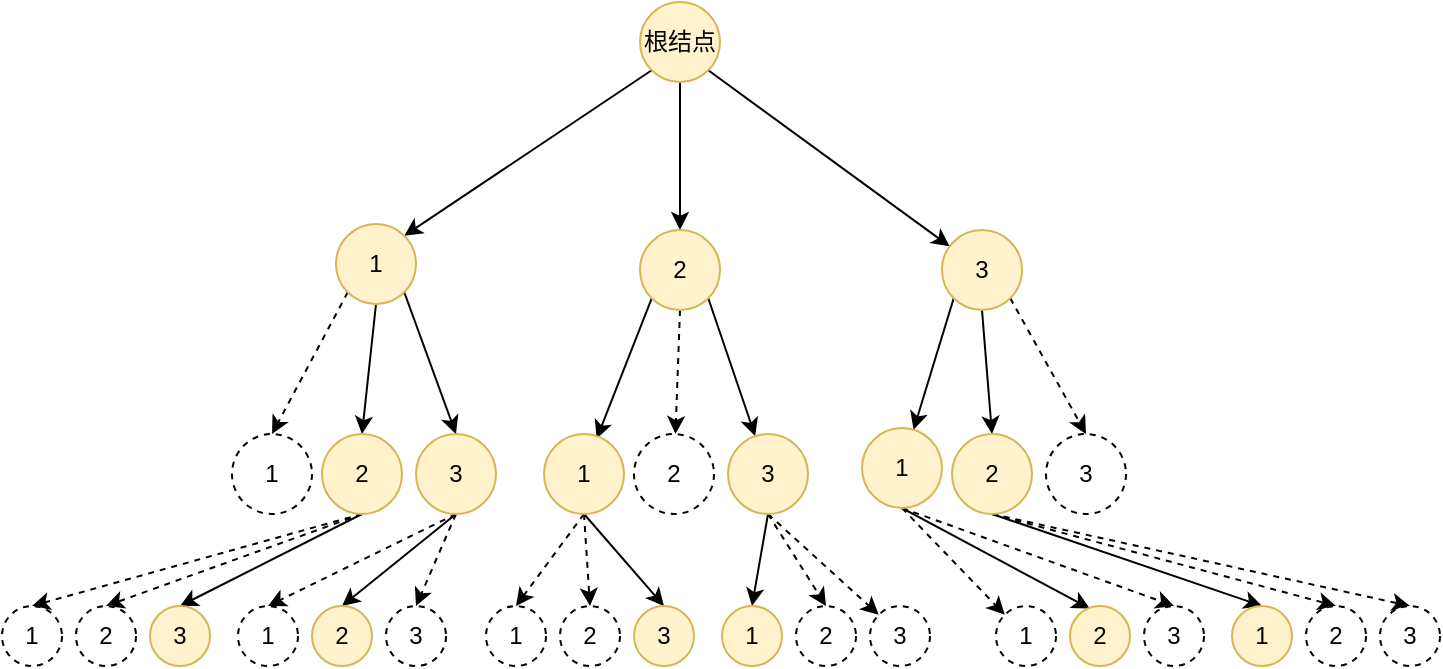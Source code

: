 <mxfile version="20.8.13" type="github">
  <diagram name="第 1 页" id="2ZW0KYVSkUXRpBZuDb9u">
    <mxGraphModel dx="1195" dy="628" grid="0" gridSize="10" guides="1" tooltips="1" connect="1" arrows="1" fold="1" page="1" pageScale="1" pageWidth="827" pageHeight="1169" math="0" shadow="0">
      <root>
        <mxCell id="0" />
        <mxCell id="1" parent="0" />
        <mxCell id="WXAW53ikkM1VAYaZ2hDF-23" style="rounded=0;orthogonalLoop=1;jettySize=auto;html=1;exitX=0;exitY=1;exitDx=0;exitDy=0;entryX=1;entryY=0;entryDx=0;entryDy=0;" edge="1" parent="1" source="WXAW53ikkM1VAYaZ2hDF-1" target="WXAW53ikkM1VAYaZ2hDF-2">
          <mxGeometry relative="1" as="geometry" />
        </mxCell>
        <mxCell id="WXAW53ikkM1VAYaZ2hDF-24" style="edgeStyle=none;rounded=0;orthogonalLoop=1;jettySize=auto;html=1;entryX=0.5;entryY=0;entryDx=0;entryDy=0;" edge="1" parent="1" source="WXAW53ikkM1VAYaZ2hDF-1" target="WXAW53ikkM1VAYaZ2hDF-3">
          <mxGeometry relative="1" as="geometry" />
        </mxCell>
        <mxCell id="WXAW53ikkM1VAYaZ2hDF-25" style="edgeStyle=none;rounded=0;orthogonalLoop=1;jettySize=auto;html=1;exitX=1;exitY=1;exitDx=0;exitDy=0;" edge="1" parent="1" source="WXAW53ikkM1VAYaZ2hDF-1" target="WXAW53ikkM1VAYaZ2hDF-4">
          <mxGeometry relative="1" as="geometry" />
        </mxCell>
        <mxCell id="WXAW53ikkM1VAYaZ2hDF-1" value="根结点" style="ellipse;whiteSpace=wrap;html=1;aspect=fixed;fillColor=#fff2cc;strokeColor=#d6b656;fillStyle=auto;gradientColor=none;" vertex="1" parent="1">
          <mxGeometry x="385" y="32" width="40" height="40" as="geometry" />
        </mxCell>
        <mxCell id="WXAW53ikkM1VAYaZ2hDF-26" style="edgeStyle=none;rounded=0;orthogonalLoop=1;jettySize=auto;html=1;exitX=0;exitY=1;exitDx=0;exitDy=0;entryX=0.5;entryY=0;entryDx=0;entryDy=0;dashed=1;" edge="1" parent="1" source="WXAW53ikkM1VAYaZ2hDF-2" target="WXAW53ikkM1VAYaZ2hDF-5">
          <mxGeometry relative="1" as="geometry" />
        </mxCell>
        <mxCell id="WXAW53ikkM1VAYaZ2hDF-27" style="edgeStyle=none;rounded=0;orthogonalLoop=1;jettySize=auto;html=1;exitX=0.5;exitY=1;exitDx=0;exitDy=0;entryX=0.5;entryY=0;entryDx=0;entryDy=0;" edge="1" parent="1" source="WXAW53ikkM1VAYaZ2hDF-2" target="WXAW53ikkM1VAYaZ2hDF-6">
          <mxGeometry relative="1" as="geometry" />
        </mxCell>
        <mxCell id="WXAW53ikkM1VAYaZ2hDF-28" style="edgeStyle=none;rounded=0;orthogonalLoop=1;jettySize=auto;html=1;exitX=1;exitY=1;exitDx=0;exitDy=0;entryX=0.5;entryY=0;entryDx=0;entryDy=0;" edge="1" parent="1" source="WXAW53ikkM1VAYaZ2hDF-2" target="WXAW53ikkM1VAYaZ2hDF-7">
          <mxGeometry relative="1" as="geometry" />
        </mxCell>
        <mxCell id="WXAW53ikkM1VAYaZ2hDF-2" value="1" style="ellipse;whiteSpace=wrap;html=1;aspect=fixed;fillColor=#fff2cc;strokeColor=#d6b656;fillStyle=auto;gradientColor=none;" vertex="1" parent="1">
          <mxGeometry x="233" y="143" width="40" height="40" as="geometry" />
        </mxCell>
        <mxCell id="WXAW53ikkM1VAYaZ2hDF-29" style="edgeStyle=none;rounded=0;orthogonalLoop=1;jettySize=auto;html=1;exitX=0;exitY=1;exitDx=0;exitDy=0;entryX=0.658;entryY=0.058;entryDx=0;entryDy=0;entryPerimeter=0;" edge="1" parent="1" source="WXAW53ikkM1VAYaZ2hDF-3" target="WXAW53ikkM1VAYaZ2hDF-8">
          <mxGeometry relative="1" as="geometry" />
        </mxCell>
        <mxCell id="WXAW53ikkM1VAYaZ2hDF-30" style="edgeStyle=none;rounded=0;orthogonalLoop=1;jettySize=auto;html=1;exitX=0.5;exitY=1;exitDx=0;exitDy=0;dashed=1;" edge="1" parent="1" source="WXAW53ikkM1VAYaZ2hDF-3" target="WXAW53ikkM1VAYaZ2hDF-9">
          <mxGeometry relative="1" as="geometry" />
        </mxCell>
        <mxCell id="WXAW53ikkM1VAYaZ2hDF-31" style="edgeStyle=none;rounded=0;orthogonalLoop=1;jettySize=auto;html=1;exitX=1;exitY=1;exitDx=0;exitDy=0;" edge="1" parent="1" source="WXAW53ikkM1VAYaZ2hDF-3" target="WXAW53ikkM1VAYaZ2hDF-10">
          <mxGeometry relative="1" as="geometry" />
        </mxCell>
        <mxCell id="WXAW53ikkM1VAYaZ2hDF-3" value="2" style="ellipse;whiteSpace=wrap;html=1;aspect=fixed;fillColor=#fff2cc;strokeColor=#d6b656;fillStyle=auto;gradientColor=none;" vertex="1" parent="1">
          <mxGeometry x="385" y="146" width="40" height="40" as="geometry" />
        </mxCell>
        <mxCell id="WXAW53ikkM1VAYaZ2hDF-32" style="edgeStyle=none;rounded=0;orthogonalLoop=1;jettySize=auto;html=1;exitX=0;exitY=1;exitDx=0;exitDy=0;" edge="1" parent="1" source="WXAW53ikkM1VAYaZ2hDF-4" target="WXAW53ikkM1VAYaZ2hDF-11">
          <mxGeometry relative="1" as="geometry" />
        </mxCell>
        <mxCell id="WXAW53ikkM1VAYaZ2hDF-33" style="edgeStyle=none;rounded=0;orthogonalLoop=1;jettySize=auto;html=1;exitX=0.5;exitY=1;exitDx=0;exitDy=0;entryX=0.5;entryY=0;entryDx=0;entryDy=0;" edge="1" parent="1" source="WXAW53ikkM1VAYaZ2hDF-4" target="WXAW53ikkM1VAYaZ2hDF-12">
          <mxGeometry relative="1" as="geometry" />
        </mxCell>
        <mxCell id="WXAW53ikkM1VAYaZ2hDF-34" style="edgeStyle=none;rounded=0;orthogonalLoop=1;jettySize=auto;html=1;exitX=1;exitY=1;exitDx=0;exitDy=0;entryX=0.5;entryY=0;entryDx=0;entryDy=0;dashed=1;" edge="1" parent="1" source="WXAW53ikkM1VAYaZ2hDF-4" target="WXAW53ikkM1VAYaZ2hDF-13">
          <mxGeometry relative="1" as="geometry" />
        </mxCell>
        <mxCell id="WXAW53ikkM1VAYaZ2hDF-4" value="3" style="ellipse;whiteSpace=wrap;html=1;aspect=fixed;fillColor=#fff2cc;strokeColor=#d6b656;fillStyle=auto;gradientColor=none;" vertex="1" parent="1">
          <mxGeometry x="536" y="146" width="40" height="40" as="geometry" />
        </mxCell>
        <mxCell id="WXAW53ikkM1VAYaZ2hDF-5" value="1" style="ellipse;whiteSpace=wrap;html=1;aspect=fixed;dashed=1;fillStyle=auto;" vertex="1" parent="1">
          <mxGeometry x="181" y="248" width="40" height="40" as="geometry" />
        </mxCell>
        <mxCell id="WXAW53ikkM1VAYaZ2hDF-41" style="edgeStyle=none;rounded=0;orthogonalLoop=1;jettySize=auto;html=1;exitX=0.5;exitY=1;exitDx=0;exitDy=0;entryX=0.5;entryY=0;entryDx=0;entryDy=0;dashed=1;" edge="1" parent="1" source="WXAW53ikkM1VAYaZ2hDF-6" target="WXAW53ikkM1VAYaZ2hDF-35">
          <mxGeometry relative="1" as="geometry" />
        </mxCell>
        <mxCell id="WXAW53ikkM1VAYaZ2hDF-42" style="edgeStyle=none;rounded=0;orthogonalLoop=1;jettySize=auto;html=1;exitX=0.5;exitY=1;exitDx=0;exitDy=0;entryX=0.5;entryY=0;entryDx=0;entryDy=0;dashed=1;" edge="1" parent="1" source="WXAW53ikkM1VAYaZ2hDF-6" target="WXAW53ikkM1VAYaZ2hDF-36">
          <mxGeometry relative="1" as="geometry" />
        </mxCell>
        <mxCell id="WXAW53ikkM1VAYaZ2hDF-43" style="edgeStyle=none;rounded=0;orthogonalLoop=1;jettySize=auto;html=1;entryX=0.5;entryY=0;entryDx=0;entryDy=0;exitX=0.5;exitY=1;exitDx=0;exitDy=0;" edge="1" parent="1" source="WXAW53ikkM1VAYaZ2hDF-6" target="WXAW53ikkM1VAYaZ2hDF-37">
          <mxGeometry relative="1" as="geometry" />
        </mxCell>
        <mxCell id="WXAW53ikkM1VAYaZ2hDF-6" value="2" style="ellipse;whiteSpace=wrap;html=1;aspect=fixed;fillColor=#fff2cc;strokeColor=#d6b656;fillStyle=auto;gradientColor=none;" vertex="1" parent="1">
          <mxGeometry x="226" y="248" width="40" height="40" as="geometry" />
        </mxCell>
        <mxCell id="WXAW53ikkM1VAYaZ2hDF-45" style="edgeStyle=none;rounded=0;orthogonalLoop=1;jettySize=auto;html=1;exitX=0.5;exitY=1;exitDx=0;exitDy=0;entryX=0.5;entryY=0;entryDx=0;entryDy=0;dashed=1;" edge="1" parent="1" source="WXAW53ikkM1VAYaZ2hDF-7" target="WXAW53ikkM1VAYaZ2hDF-38">
          <mxGeometry relative="1" as="geometry" />
        </mxCell>
        <mxCell id="WXAW53ikkM1VAYaZ2hDF-46" style="edgeStyle=none;rounded=0;orthogonalLoop=1;jettySize=auto;html=1;exitX=0.5;exitY=1;exitDx=0;exitDy=0;entryX=0.5;entryY=0;entryDx=0;entryDy=0;" edge="1" parent="1" source="WXAW53ikkM1VAYaZ2hDF-7" target="WXAW53ikkM1VAYaZ2hDF-39">
          <mxGeometry relative="1" as="geometry" />
        </mxCell>
        <mxCell id="WXAW53ikkM1VAYaZ2hDF-47" style="edgeStyle=none;rounded=0;orthogonalLoop=1;jettySize=auto;html=1;exitX=0.5;exitY=1;exitDx=0;exitDy=0;entryX=0.5;entryY=0;entryDx=0;entryDy=0;dashed=1;" edge="1" parent="1" source="WXAW53ikkM1VAYaZ2hDF-7" target="WXAW53ikkM1VAYaZ2hDF-40">
          <mxGeometry relative="1" as="geometry" />
        </mxCell>
        <mxCell id="WXAW53ikkM1VAYaZ2hDF-7" value="3" style="ellipse;whiteSpace=wrap;html=1;aspect=fixed;fillColor=#fff2cc;strokeColor=#d6b656;fillStyle=auto;gradientColor=none;" vertex="1" parent="1">
          <mxGeometry x="273" y="248" width="40" height="40" as="geometry" />
        </mxCell>
        <mxCell id="WXAW53ikkM1VAYaZ2hDF-60" style="edgeStyle=none;rounded=0;orthogonalLoop=1;jettySize=auto;html=1;exitX=0.5;exitY=1;exitDx=0;exitDy=0;entryX=0.5;entryY=0;entryDx=0;entryDy=0;" edge="1" parent="1" source="WXAW53ikkM1VAYaZ2hDF-8" target="WXAW53ikkM1VAYaZ2hDF-50">
          <mxGeometry relative="1" as="geometry" />
        </mxCell>
        <mxCell id="WXAW53ikkM1VAYaZ2hDF-61" style="edgeStyle=none;rounded=0;orthogonalLoop=1;jettySize=auto;html=1;exitX=0.5;exitY=1;exitDx=0;exitDy=0;entryX=0.5;entryY=0;entryDx=0;entryDy=0;dashed=1;" edge="1" parent="1" source="WXAW53ikkM1VAYaZ2hDF-8" target="WXAW53ikkM1VAYaZ2hDF-49">
          <mxGeometry relative="1" as="geometry" />
        </mxCell>
        <mxCell id="WXAW53ikkM1VAYaZ2hDF-62" style="edgeStyle=none;rounded=0;orthogonalLoop=1;jettySize=auto;html=1;exitX=0.5;exitY=1;exitDx=0;exitDy=0;entryX=0.5;entryY=0;entryDx=0;entryDy=0;dashed=1;" edge="1" parent="1" source="WXAW53ikkM1VAYaZ2hDF-8" target="WXAW53ikkM1VAYaZ2hDF-48">
          <mxGeometry relative="1" as="geometry" />
        </mxCell>
        <mxCell id="WXAW53ikkM1VAYaZ2hDF-8" value="1" style="ellipse;whiteSpace=wrap;html=1;aspect=fixed;fillColor=#fff2cc;strokeColor=#d6b656;fillStyle=auto;gradientColor=none;" vertex="1" parent="1">
          <mxGeometry x="337" y="248" width="40" height="40" as="geometry" />
        </mxCell>
        <mxCell id="WXAW53ikkM1VAYaZ2hDF-9" value="2" style="ellipse;whiteSpace=wrap;html=1;aspect=fixed;fillStyle=auto;dashed=1;" vertex="1" parent="1">
          <mxGeometry x="382" y="248" width="40" height="40" as="geometry" />
        </mxCell>
        <mxCell id="WXAW53ikkM1VAYaZ2hDF-65" style="edgeStyle=none;rounded=0;orthogonalLoop=1;jettySize=auto;html=1;exitX=0.5;exitY=1;exitDx=0;exitDy=0;entryX=0.5;entryY=0;entryDx=0;entryDy=0;" edge="1" parent="1" source="WXAW53ikkM1VAYaZ2hDF-10" target="WXAW53ikkM1VAYaZ2hDF-51">
          <mxGeometry relative="1" as="geometry" />
        </mxCell>
        <mxCell id="WXAW53ikkM1VAYaZ2hDF-67" style="edgeStyle=none;rounded=0;orthogonalLoop=1;jettySize=auto;html=1;exitX=0.5;exitY=1;exitDx=0;exitDy=0;entryX=0.5;entryY=0;entryDx=0;entryDy=0;dashed=1;" edge="1" parent="1" source="WXAW53ikkM1VAYaZ2hDF-10" target="WXAW53ikkM1VAYaZ2hDF-52">
          <mxGeometry relative="1" as="geometry" />
        </mxCell>
        <mxCell id="WXAW53ikkM1VAYaZ2hDF-68" style="edgeStyle=none;rounded=0;orthogonalLoop=1;jettySize=auto;html=1;exitX=0.5;exitY=1;exitDx=0;exitDy=0;entryX=0;entryY=0;entryDx=0;entryDy=0;dashed=1;" edge="1" parent="1" source="WXAW53ikkM1VAYaZ2hDF-10" target="WXAW53ikkM1VAYaZ2hDF-53">
          <mxGeometry relative="1" as="geometry" />
        </mxCell>
        <mxCell id="WXAW53ikkM1VAYaZ2hDF-10" value="3" style="ellipse;whiteSpace=wrap;html=1;aspect=fixed;fillColor=#fff2cc;strokeColor=#d6b656;fillStyle=auto;gradientColor=none;" vertex="1" parent="1">
          <mxGeometry x="429" y="248" width="40" height="40" as="geometry" />
        </mxCell>
        <mxCell id="WXAW53ikkM1VAYaZ2hDF-74" style="edgeStyle=none;rounded=0;orthogonalLoop=1;jettySize=auto;html=1;exitX=0.5;exitY=1;exitDx=0;exitDy=0;entryX=0.5;entryY=0;entryDx=0;entryDy=0;dashed=1;" edge="1" parent="1" source="WXAW53ikkM1VAYaZ2hDF-11" target="WXAW53ikkM1VAYaZ2hDF-56">
          <mxGeometry relative="1" as="geometry" />
        </mxCell>
        <mxCell id="WXAW53ikkM1VAYaZ2hDF-75" style="edgeStyle=none;rounded=0;orthogonalLoop=1;jettySize=auto;html=1;exitX=0.5;exitY=1;exitDx=0;exitDy=0;entryX=0.333;entryY=0.044;entryDx=0;entryDy=0;entryPerimeter=0;" edge="1" parent="1" source="WXAW53ikkM1VAYaZ2hDF-11" target="WXAW53ikkM1VAYaZ2hDF-55">
          <mxGeometry relative="1" as="geometry" />
        </mxCell>
        <mxCell id="WXAW53ikkM1VAYaZ2hDF-76" style="edgeStyle=none;rounded=0;orthogonalLoop=1;jettySize=auto;html=1;exitX=0.5;exitY=1;exitDx=0;exitDy=0;entryX=0;entryY=0;entryDx=0;entryDy=0;dashed=1;" edge="1" parent="1" source="WXAW53ikkM1VAYaZ2hDF-11" target="WXAW53ikkM1VAYaZ2hDF-54">
          <mxGeometry relative="1" as="geometry" />
        </mxCell>
        <mxCell id="WXAW53ikkM1VAYaZ2hDF-11" value="1" style="ellipse;whiteSpace=wrap;html=1;aspect=fixed;fillColor=#fff2cc;strokeColor=#d6b656;fillStyle=auto;gradientColor=none;" vertex="1" parent="1">
          <mxGeometry x="496" y="245" width="40" height="40" as="geometry" />
        </mxCell>
        <mxCell id="WXAW53ikkM1VAYaZ2hDF-69" style="edgeStyle=none;rounded=0;orthogonalLoop=1;jettySize=auto;html=1;entryX=0.5;entryY=0;entryDx=0;entryDy=0;dashed=1;" edge="1" parent="1" target="WXAW53ikkM1VAYaZ2hDF-59">
          <mxGeometry relative="1" as="geometry">
            <mxPoint x="561" y="288" as="sourcePoint" />
          </mxGeometry>
        </mxCell>
        <mxCell id="WXAW53ikkM1VAYaZ2hDF-70" style="edgeStyle=none;rounded=0;orthogonalLoop=1;jettySize=auto;html=1;exitX=0.5;exitY=1;exitDx=0;exitDy=0;entryX=0.5;entryY=0;entryDx=0;entryDy=0;dashed=1;" edge="1" parent="1" source="WXAW53ikkM1VAYaZ2hDF-12" target="WXAW53ikkM1VAYaZ2hDF-58">
          <mxGeometry relative="1" as="geometry" />
        </mxCell>
        <mxCell id="WXAW53ikkM1VAYaZ2hDF-72" style="edgeStyle=none;rounded=0;orthogonalLoop=1;jettySize=auto;html=1;exitX=0.5;exitY=1;exitDx=0;exitDy=0;entryX=0.5;entryY=0;entryDx=0;entryDy=0;" edge="1" parent="1" source="WXAW53ikkM1VAYaZ2hDF-12" target="WXAW53ikkM1VAYaZ2hDF-57">
          <mxGeometry relative="1" as="geometry" />
        </mxCell>
        <mxCell id="WXAW53ikkM1VAYaZ2hDF-12" value="2" style="ellipse;whiteSpace=wrap;html=1;aspect=fixed;fillColor=#fff2cc;strokeColor=#d6b656;fillStyle=auto;gradientColor=none;" vertex="1" parent="1">
          <mxGeometry x="541" y="248" width="40" height="40" as="geometry" />
        </mxCell>
        <mxCell id="WXAW53ikkM1VAYaZ2hDF-13" value="3" style="ellipse;whiteSpace=wrap;html=1;aspect=fixed;fillStyle=auto;dashed=1;" vertex="1" parent="1">
          <mxGeometry x="588" y="248" width="40" height="40" as="geometry" />
        </mxCell>
        <mxCell id="WXAW53ikkM1VAYaZ2hDF-35" value="1" style="ellipse;whiteSpace=wrap;html=1;aspect=fixed;fillStyle=auto;dashed=1;" vertex="1" parent="1">
          <mxGeometry x="66" y="334" width="30" height="30" as="geometry" />
        </mxCell>
        <mxCell id="WXAW53ikkM1VAYaZ2hDF-36" value="2" style="ellipse;whiteSpace=wrap;html=1;aspect=fixed;fillColor=#fff2cc;strokeColor=#d6b656;dashed=1;fillStyle=auto;gradientColor=none;" vertex="1" parent="1">
          <mxGeometry x="103" y="334" width="30" height="30" as="geometry" />
        </mxCell>
        <mxCell id="WXAW53ikkM1VAYaZ2hDF-37" value="3" style="ellipse;whiteSpace=wrap;html=1;aspect=fixed;fillColor=#fff2cc;strokeColor=#d6b656;fillStyle=auto;gradientColor=none;" vertex="1" parent="1">
          <mxGeometry x="140" y="334" width="30" height="30" as="geometry" />
        </mxCell>
        <mxCell id="WXAW53ikkM1VAYaZ2hDF-38" value="1" style="ellipse;whiteSpace=wrap;html=1;aspect=fixed;dashed=1;fillStyle=auto;" vertex="1" parent="1">
          <mxGeometry x="184" y="334" width="30" height="30" as="geometry" />
        </mxCell>
        <mxCell id="WXAW53ikkM1VAYaZ2hDF-39" value="2" style="ellipse;whiteSpace=wrap;html=1;aspect=fixed;fillColor=#fff2cc;strokeColor=#d6b656;fillStyle=auto;gradientColor=none;" vertex="1" parent="1">
          <mxGeometry x="221" y="334" width="30" height="30" as="geometry" />
        </mxCell>
        <mxCell id="WXAW53ikkM1VAYaZ2hDF-40" value="3" style="ellipse;whiteSpace=wrap;html=1;aspect=fixed;fillColor=#fff2cc;strokeColor=#d6b656;dashed=1;fillStyle=auto;gradientColor=none;" vertex="1" parent="1">
          <mxGeometry x="258" y="334" width="30" height="30" as="geometry" />
        </mxCell>
        <mxCell id="WXAW53ikkM1VAYaZ2hDF-48" value="1" style="ellipse;whiteSpace=wrap;html=1;aspect=fixed;fillStyle=auto;dashed=1;" vertex="1" parent="1">
          <mxGeometry x="308" y="334" width="30" height="30" as="geometry" />
        </mxCell>
        <mxCell id="WXAW53ikkM1VAYaZ2hDF-49" value="2" style="ellipse;whiteSpace=wrap;html=1;aspect=fixed;dashed=1;fillStyle=auto;" vertex="1" parent="1">
          <mxGeometry x="345" y="334" width="30" height="30" as="geometry" />
        </mxCell>
        <mxCell id="WXAW53ikkM1VAYaZ2hDF-50" value="3" style="ellipse;whiteSpace=wrap;html=1;aspect=fixed;fillStyle=auto;fillColor=#fff2cc;strokeColor=#d6b656;" vertex="1" parent="1">
          <mxGeometry x="382" y="334" width="30" height="30" as="geometry" />
        </mxCell>
        <mxCell id="WXAW53ikkM1VAYaZ2hDF-51" value="1" style="ellipse;whiteSpace=wrap;html=1;aspect=fixed;fillStyle=auto;fillColor=#fff2cc;strokeColor=#d6b656;" vertex="1" parent="1">
          <mxGeometry x="426" y="334" width="30" height="30" as="geometry" />
        </mxCell>
        <mxCell id="WXAW53ikkM1VAYaZ2hDF-52" value="2" style="ellipse;whiteSpace=wrap;html=1;aspect=fixed;fillStyle=auto;dashed=1;" vertex="1" parent="1">
          <mxGeometry x="463" y="334" width="30" height="30" as="geometry" />
        </mxCell>
        <mxCell id="WXAW53ikkM1VAYaZ2hDF-53" value="3" style="ellipse;whiteSpace=wrap;html=1;aspect=fixed;dashed=1;fillStyle=auto;" vertex="1" parent="1">
          <mxGeometry x="500" y="334" width="30" height="30" as="geometry" />
        </mxCell>
        <mxCell id="WXAW53ikkM1VAYaZ2hDF-54" value="1" style="ellipse;whiteSpace=wrap;html=1;aspect=fixed;fillStyle=auto;dashed=1;" vertex="1" parent="1">
          <mxGeometry x="563" y="334" width="30" height="30" as="geometry" />
        </mxCell>
        <mxCell id="WXAW53ikkM1VAYaZ2hDF-55" value="2" style="ellipse;whiteSpace=wrap;html=1;aspect=fixed;fillColor=#fff2cc;strokeColor=#d6b656;fillStyle=auto;gradientColor=none;" vertex="1" parent="1">
          <mxGeometry x="600" y="334" width="30" height="30" as="geometry" />
        </mxCell>
        <mxCell id="WXAW53ikkM1VAYaZ2hDF-56" value="3" style="ellipse;whiteSpace=wrap;html=1;aspect=fixed;fillStyle=auto;dashed=1;" vertex="1" parent="1">
          <mxGeometry x="637" y="334" width="30" height="30" as="geometry" />
        </mxCell>
        <mxCell id="WXAW53ikkM1VAYaZ2hDF-57" value="1" style="ellipse;whiteSpace=wrap;html=1;aspect=fixed;fillColor=#fff2cc;strokeColor=#d6b656;fillStyle=auto;gradientColor=none;" vertex="1" parent="1">
          <mxGeometry x="681" y="334" width="30" height="30" as="geometry" />
        </mxCell>
        <mxCell id="WXAW53ikkM1VAYaZ2hDF-58" value="2" style="ellipse;whiteSpace=wrap;html=1;aspect=fixed;fillStyle=auto;dashed=1;" vertex="1" parent="1">
          <mxGeometry x="718" y="334" width="30" height="30" as="geometry" />
        </mxCell>
        <mxCell id="WXAW53ikkM1VAYaZ2hDF-59" value="3" style="ellipse;whiteSpace=wrap;html=1;aspect=fixed;dashed=1;fillStyle=auto;" vertex="1" parent="1">
          <mxGeometry x="755" y="334" width="30" height="30" as="geometry" />
        </mxCell>
        <mxCell id="WXAW53ikkM1VAYaZ2hDF-77" value="2" style="ellipse;whiteSpace=wrap;html=1;aspect=fixed;dashed=1;fillStyle=auto;" vertex="1" parent="1">
          <mxGeometry x="103" y="334" width="30" height="30" as="geometry" />
        </mxCell>
        <mxCell id="WXAW53ikkM1VAYaZ2hDF-78" value="3" style="ellipse;whiteSpace=wrap;html=1;aspect=fixed;dashed=1;fillStyle=auto;" vertex="1" parent="1">
          <mxGeometry x="258" y="334" width="30" height="30" as="geometry" />
        </mxCell>
      </root>
    </mxGraphModel>
  </diagram>
</mxfile>
